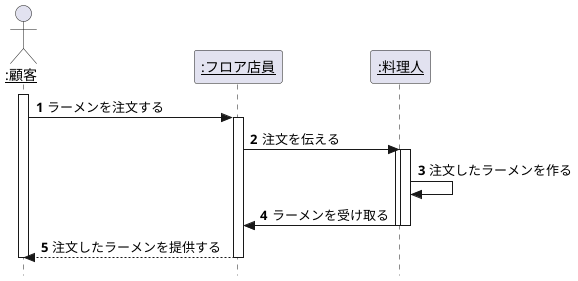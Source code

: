 @startuml 演習4-1_SD_ラーメン屋さんでの注文

hide footbox
' メッセージに自動で番号を振る
autonumber
' 厳密なUMLに準拠する
skinparam style strictuml
actor "<u>:顧客</u>" as customer
participant "<u>:フロア店員</u>" as clerk
participant "<u>:料理人</u>" as cook

activate customer
    customer -> clerk : ラーメンを注文する
    activate clerk
        clerk -> cook : 注文を伝える
        activate cook
            activate cook
            cook -> cook : 注文したラーメンを作る
            cook -> clerk : ラーメンを受け取る
            deactivate cook
        deactivate cook
        clerk --> customer : 注文したラーメンを提供する
    deactivate clerk
deactivate customer
@enduml
